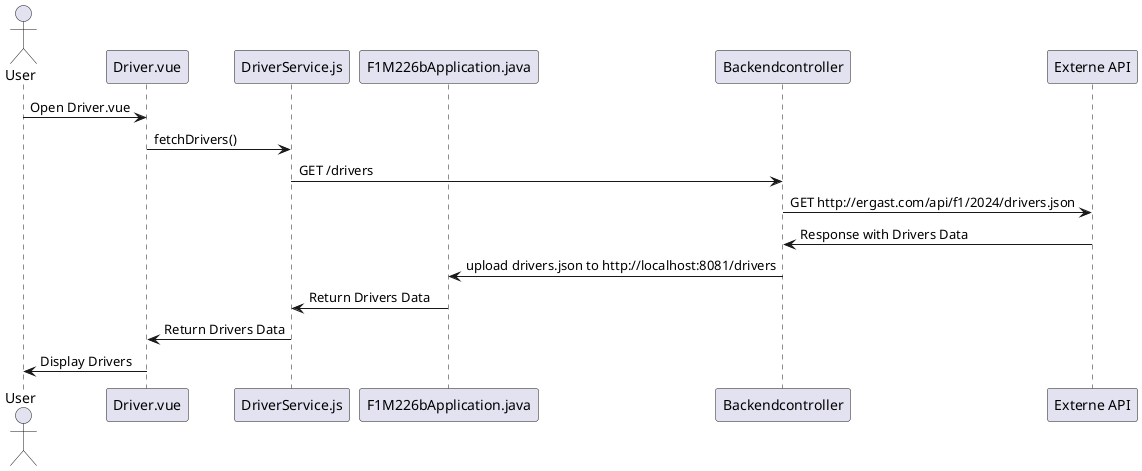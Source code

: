 @startuml
actor User
participant "Driver.vue" as DriverVue
participant "DriverService.js" as DriverService
participant "F1M226bApplication.java" as F1M226bApplication
participant "Backendcontroller" as BackendController
participant "Externe API" as ExternalAPI


User -> DriverVue: Open Driver.vue
DriverVue -> DriverService: fetchDrivers()
DriverService -> BackendController: GET /drivers
BackendController -> ExternalAPI: GET http://ergast.com/api/f1/2024/drivers.json
ExternalAPI -> BackendController: Response with Drivers Data
BackendController -> F1M226bApplication: upload drivers.json to http://localhost:8081/drivers
F1M226bApplication -> DriverService: Return Drivers Data
DriverService -> DriverVue: Return Drivers Data
DriverVue -> User: Display Drivers
@enduml
